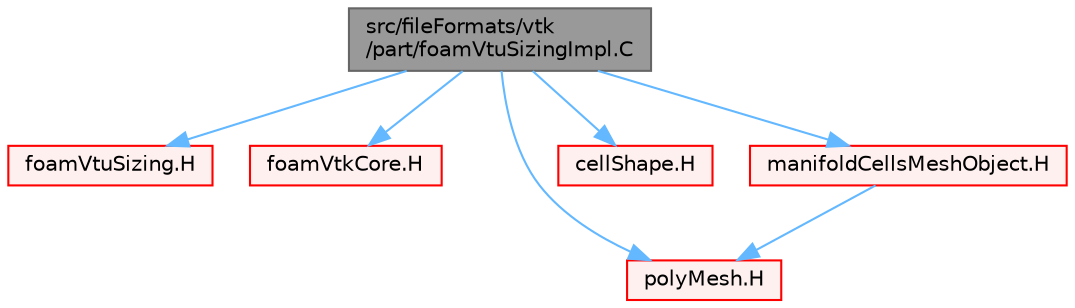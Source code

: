 digraph "src/fileFormats/vtk/part/foamVtuSizingImpl.C"
{
 // LATEX_PDF_SIZE
  bgcolor="transparent";
  edge [fontname=Helvetica,fontsize=10,labelfontname=Helvetica,labelfontsize=10];
  node [fontname=Helvetica,fontsize=10,shape=box,height=0.2,width=0.4];
  Node1 [id="Node000001",label="src/fileFormats/vtk\l/part/foamVtuSizingImpl.C",height=0.2,width=0.4,color="gray40", fillcolor="grey60", style="filled", fontcolor="black",tooltip=" "];
  Node1 -> Node2 [id="edge1_Node000001_Node000002",color="steelblue1",style="solid",tooltip=" "];
  Node2 [id="Node000002",label="foamVtuSizing.H",height=0.2,width=0.4,color="red", fillcolor="#FFF0F0", style="filled",URL="$foamVtuSizing_8H.html",tooltip=" "];
  Node1 -> Node107 [id="edge2_Node000001_Node000107",color="steelblue1",style="solid",tooltip=" "];
  Node107 [id="Node000107",label="foamVtkCore.H",height=0.2,width=0.4,color="red", fillcolor="#FFF0F0", style="filled",URL="$foamVtkCore_8H.html",tooltip=" "];
  Node1 -> Node112 [id="edge3_Node000001_Node000112",color="steelblue1",style="solid",tooltip=" "];
  Node112 [id="Node000112",label="polyMesh.H",height=0.2,width=0.4,color="red", fillcolor="#FFF0F0", style="filled",URL="$polyMesh_8H.html",tooltip=" "];
  Node1 -> Node244 [id="edge4_Node000001_Node000244",color="steelblue1",style="solid",tooltip=" "];
  Node244 [id="Node000244",label="cellShape.H",height=0.2,width=0.4,color="red", fillcolor="#FFF0F0", style="filled",URL="$cellShape_8H.html",tooltip=" "];
  Node1 -> Node284 [id="edge5_Node000001_Node000284",color="steelblue1",style="solid",tooltip=" "];
  Node284 [id="Node000284",label="manifoldCellsMeshObject.H",height=0.2,width=0.4,color="red", fillcolor="#FFF0F0", style="filled",URL="$manifoldCellsMeshObject_8H.html",tooltip=" "];
  Node284 -> Node112 [id="edge6_Node000284_Node000112",color="steelblue1",style="solid",tooltip=" "];
}
